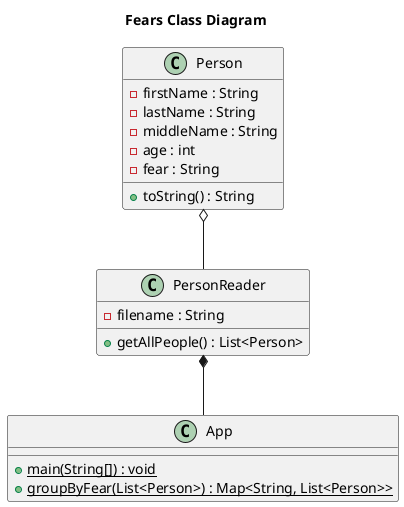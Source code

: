 @startuml
title Fears Class Diagram

class App {
    + {static} main(String[]) : void
    + {static} groupByFear(List<Person>) : Map<String, List<Person>>
}

class Person {
    - firstName : String
    - lastName : String
    - middleName : String
    - age : int
    - fear : String

    + toString() : String
}

class PersonReader {
    - filename : String

    + getAllPeople() : List<Person>
}

PersonReader *-- App
Person o-- PersonReader
@enduml
